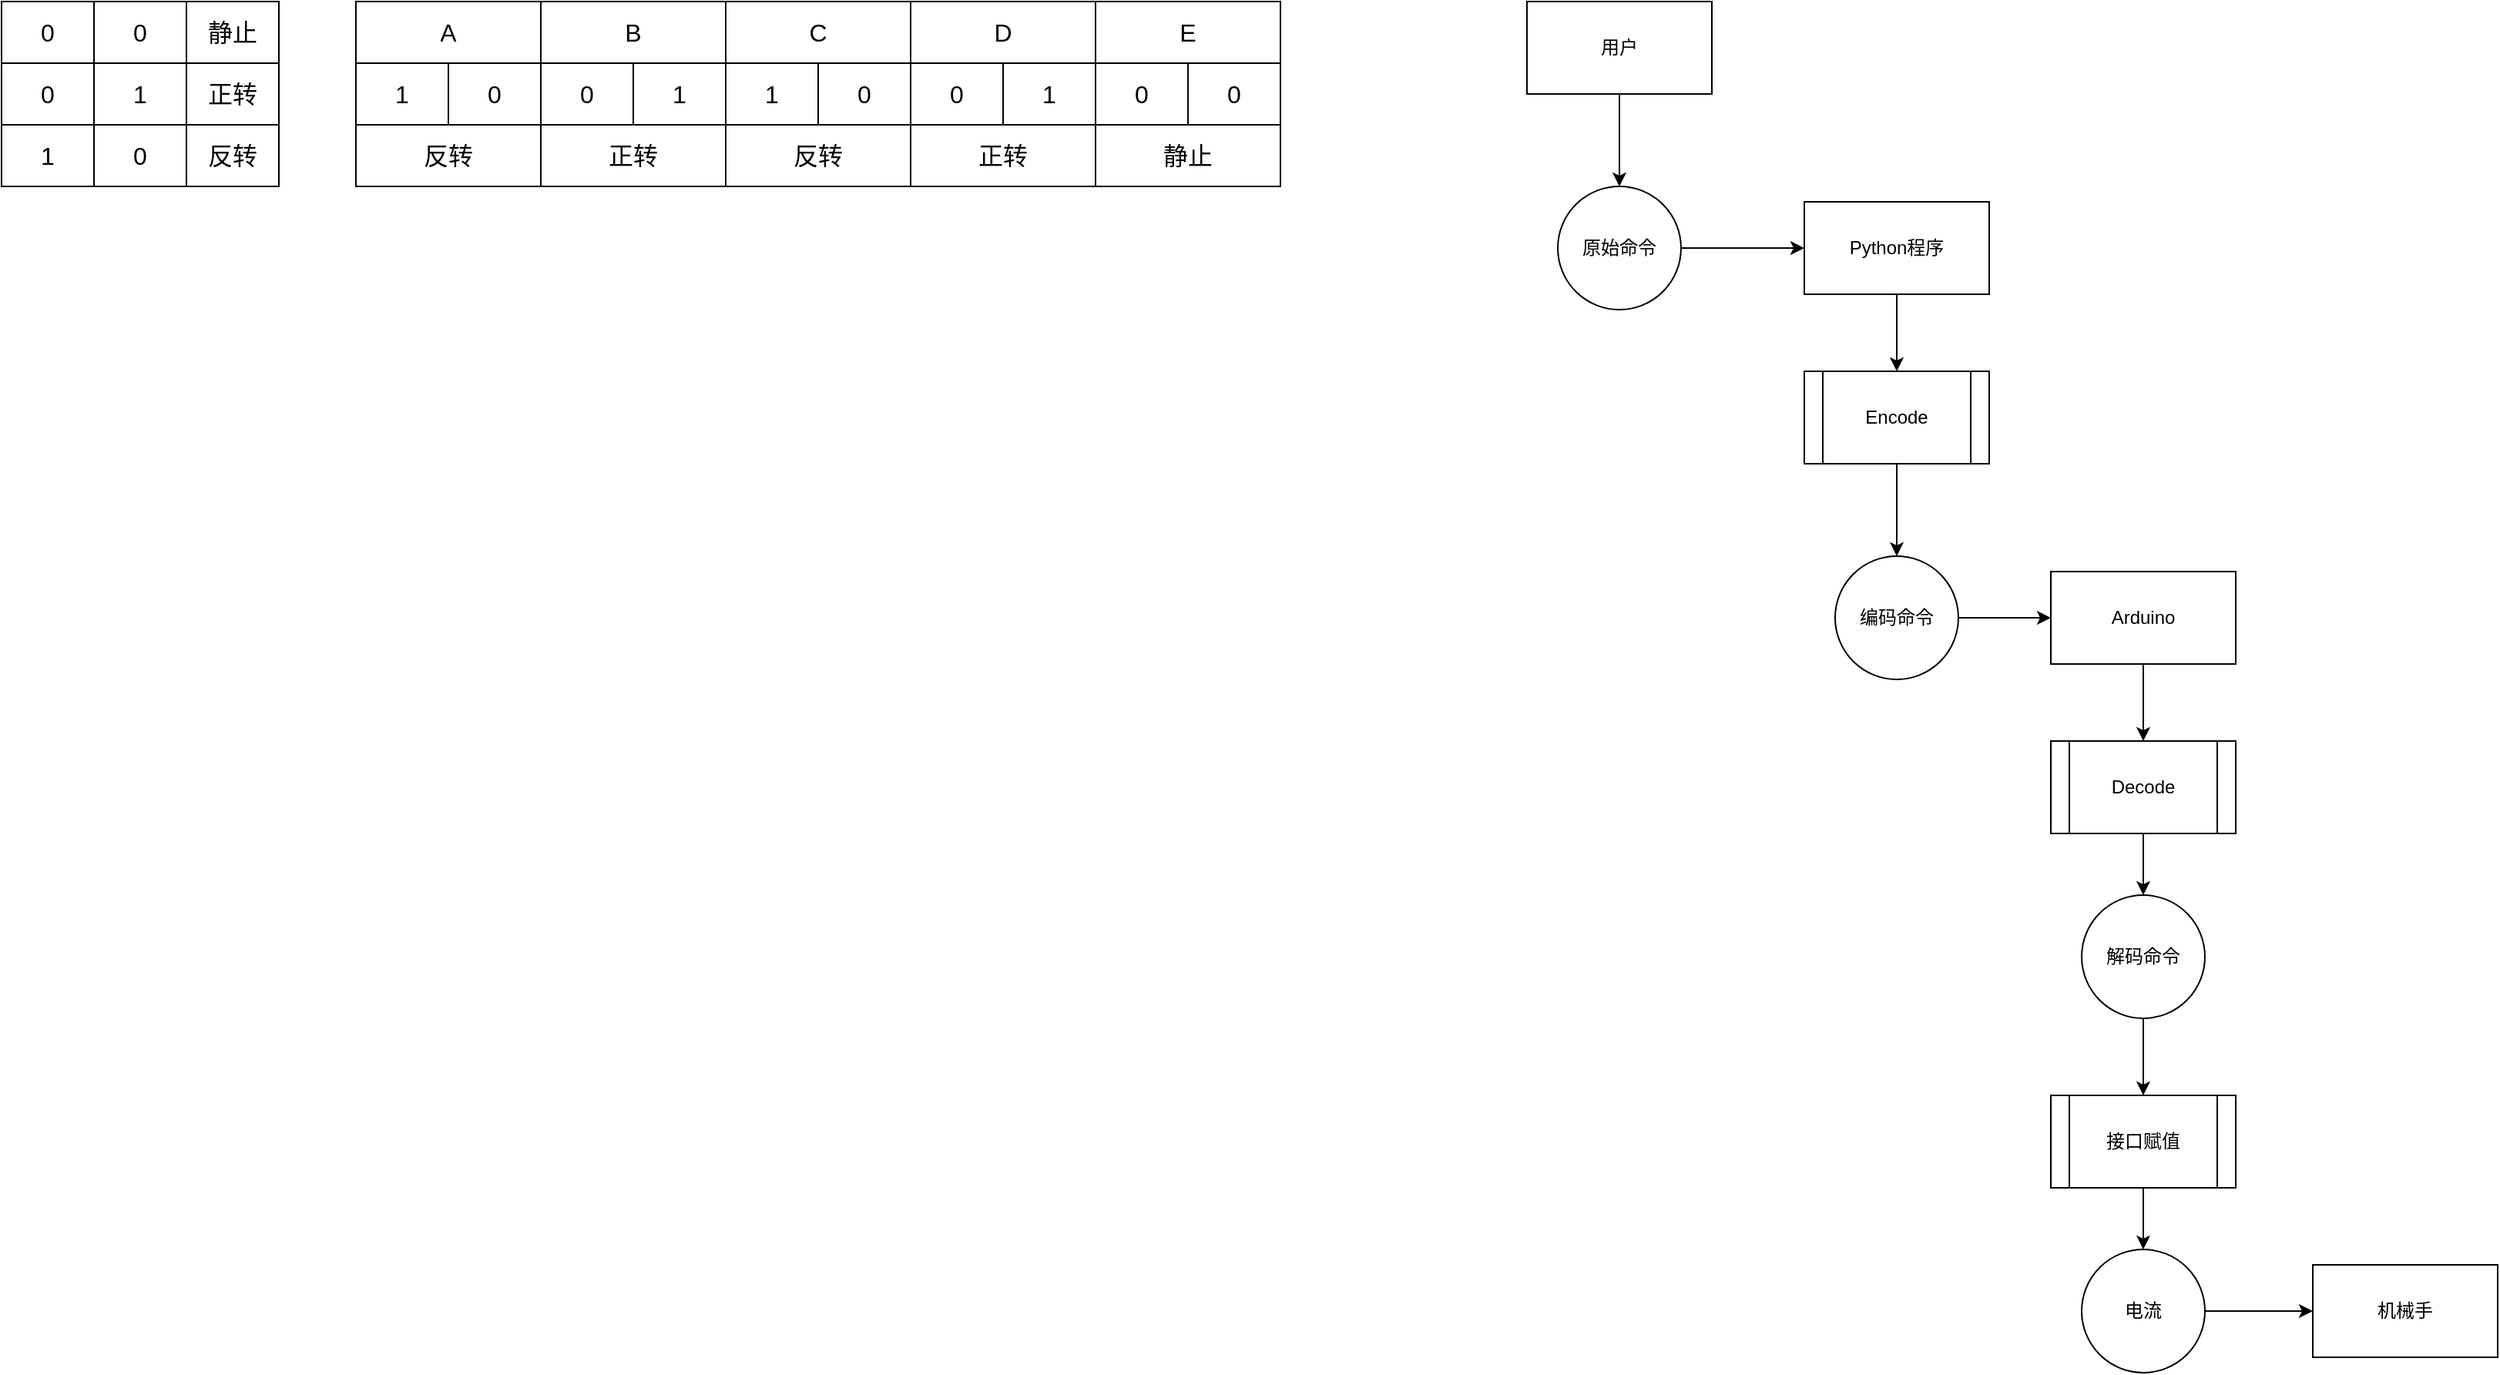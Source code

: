 <mxfile version="21.1.6" type="device">
  <diagram name="第 1 页" id="iuhV6VXN7BjPgpF6F7Yp">
    <mxGraphModel dx="1556" dy="496" grid="1" gridSize="10" guides="1" tooltips="1" connect="1" arrows="1" fold="1" page="1" pageScale="1" pageWidth="827" pageHeight="1169" math="0" shadow="0">
      <root>
        <mxCell id="0" />
        <mxCell id="1" parent="0" />
        <mxCell id="7wf2ibgJZnbjYUVeWBaR-18" style="edgeStyle=orthogonalEdgeStyle;rounded=0;orthogonalLoop=1;jettySize=auto;html=1;entryX=0.5;entryY=0;entryDx=0;entryDy=0;" parent="1" source="7wf2ibgJZnbjYUVeWBaR-2" target="7wf2ibgJZnbjYUVeWBaR-14" edge="1">
          <mxGeometry relative="1" as="geometry" />
        </mxCell>
        <mxCell id="7wf2ibgJZnbjYUVeWBaR-2" value="Arduino" style="rounded=0;whiteSpace=wrap;html=1;" parent="1" vertex="1">
          <mxGeometry x="900" y="410" width="120" height="60" as="geometry" />
        </mxCell>
        <mxCell id="7wf2ibgJZnbjYUVeWBaR-13" style="edgeStyle=orthogonalEdgeStyle;rounded=0;orthogonalLoop=1;jettySize=auto;html=1;entryX=0.5;entryY=0;entryDx=0;entryDy=0;" parent="1" source="7wf2ibgJZnbjYUVeWBaR-3" target="7wf2ibgJZnbjYUVeWBaR-12" edge="1">
          <mxGeometry relative="1" as="geometry" />
        </mxCell>
        <mxCell id="7wf2ibgJZnbjYUVeWBaR-3" value="Python程序" style="rounded=0;whiteSpace=wrap;html=1;" parent="1" vertex="1">
          <mxGeometry x="740" y="170" width="120" height="60" as="geometry" />
        </mxCell>
        <mxCell id="7wf2ibgJZnbjYUVeWBaR-9" style="edgeStyle=orthogonalEdgeStyle;rounded=0;orthogonalLoop=1;jettySize=auto;html=1;" parent="1" source="7wf2ibgJZnbjYUVeWBaR-4" target="7wf2ibgJZnbjYUVeWBaR-8" edge="1">
          <mxGeometry relative="1" as="geometry" />
        </mxCell>
        <mxCell id="7wf2ibgJZnbjYUVeWBaR-4" value="用户" style="rounded=0;whiteSpace=wrap;html=1;" parent="1" vertex="1">
          <mxGeometry x="560" y="40" width="120" height="60" as="geometry" />
        </mxCell>
        <mxCell id="7wf2ibgJZnbjYUVeWBaR-10" style="edgeStyle=orthogonalEdgeStyle;rounded=0;orthogonalLoop=1;jettySize=auto;html=1;" parent="1" source="7wf2ibgJZnbjYUVeWBaR-8" target="7wf2ibgJZnbjYUVeWBaR-3" edge="1">
          <mxGeometry relative="1" as="geometry" />
        </mxCell>
        <mxCell id="7wf2ibgJZnbjYUVeWBaR-8" value="原始命令" style="ellipse;whiteSpace=wrap;html=1;aspect=fixed;" parent="1" vertex="1">
          <mxGeometry x="580" y="160" width="80" height="80" as="geometry" />
        </mxCell>
        <mxCell id="7wf2ibgJZnbjYUVeWBaR-28" style="edgeStyle=orthogonalEdgeStyle;rounded=0;orthogonalLoop=1;jettySize=auto;html=1;entryX=0.5;entryY=0;entryDx=0;entryDy=0;" parent="1" source="7wf2ibgJZnbjYUVeWBaR-12" target="7wf2ibgJZnbjYUVeWBaR-15" edge="1">
          <mxGeometry relative="1" as="geometry" />
        </mxCell>
        <mxCell id="7wf2ibgJZnbjYUVeWBaR-12" value="Encode" style="shape=process;whiteSpace=wrap;html=1;backgroundOutline=1;" parent="1" vertex="1">
          <mxGeometry x="740" y="280" width="120" height="60" as="geometry" />
        </mxCell>
        <mxCell id="7wf2ibgJZnbjYUVeWBaR-21" style="edgeStyle=orthogonalEdgeStyle;rounded=0;orthogonalLoop=1;jettySize=auto;html=1;entryX=0.5;entryY=0;entryDx=0;entryDy=0;" parent="1" source="7wf2ibgJZnbjYUVeWBaR-14" target="7wf2ibgJZnbjYUVeWBaR-19" edge="1">
          <mxGeometry relative="1" as="geometry" />
        </mxCell>
        <mxCell id="7wf2ibgJZnbjYUVeWBaR-14" value="Decode" style="shape=process;whiteSpace=wrap;html=1;backgroundOutline=1;" parent="1" vertex="1">
          <mxGeometry x="900" y="520" width="120" height="60" as="geometry" />
        </mxCell>
        <mxCell id="7wf2ibgJZnbjYUVeWBaR-17" style="edgeStyle=orthogonalEdgeStyle;rounded=0;orthogonalLoop=1;jettySize=auto;html=1;entryX=0;entryY=0.5;entryDx=0;entryDy=0;" parent="1" source="7wf2ibgJZnbjYUVeWBaR-15" target="7wf2ibgJZnbjYUVeWBaR-2" edge="1">
          <mxGeometry relative="1" as="geometry" />
        </mxCell>
        <mxCell id="7wf2ibgJZnbjYUVeWBaR-15" value="编码命令" style="ellipse;whiteSpace=wrap;html=1;aspect=fixed;" parent="1" vertex="1">
          <mxGeometry x="760" y="400" width="80" height="80" as="geometry" />
        </mxCell>
        <mxCell id="7wf2ibgJZnbjYUVeWBaR-29" style="edgeStyle=orthogonalEdgeStyle;rounded=0;orthogonalLoop=1;jettySize=auto;html=1;entryX=0.5;entryY=0;entryDx=0;entryDy=0;" parent="1" source="7wf2ibgJZnbjYUVeWBaR-19" target="7wf2ibgJZnbjYUVeWBaR-20" edge="1">
          <mxGeometry relative="1" as="geometry" />
        </mxCell>
        <mxCell id="7wf2ibgJZnbjYUVeWBaR-19" value="解码命令" style="ellipse;whiteSpace=wrap;html=1;aspect=fixed;" parent="1" vertex="1">
          <mxGeometry x="920" y="620" width="80" height="80" as="geometry" />
        </mxCell>
        <mxCell id="7wf2ibgJZnbjYUVeWBaR-30" style="edgeStyle=orthogonalEdgeStyle;rounded=0;orthogonalLoop=1;jettySize=auto;html=1;entryX=0.5;entryY=0;entryDx=0;entryDy=0;" parent="1" source="7wf2ibgJZnbjYUVeWBaR-20" target="7wf2ibgJZnbjYUVeWBaR-24" edge="1">
          <mxGeometry relative="1" as="geometry" />
        </mxCell>
        <mxCell id="7wf2ibgJZnbjYUVeWBaR-20" value="接口赋值" style="shape=process;whiteSpace=wrap;html=1;backgroundOutline=1;" parent="1" vertex="1">
          <mxGeometry x="900" y="750" width="120" height="60" as="geometry" />
        </mxCell>
        <mxCell id="7wf2ibgJZnbjYUVeWBaR-23" value="机械手" style="rounded=0;whiteSpace=wrap;html=1;" parent="1" vertex="1">
          <mxGeometry x="1070" y="860" width="120" height="60" as="geometry" />
        </mxCell>
        <mxCell id="7wf2ibgJZnbjYUVeWBaR-27" style="edgeStyle=orthogonalEdgeStyle;rounded=0;orthogonalLoop=1;jettySize=auto;html=1;entryX=0;entryY=0.5;entryDx=0;entryDy=0;" parent="1" source="7wf2ibgJZnbjYUVeWBaR-24" target="7wf2ibgJZnbjYUVeWBaR-23" edge="1">
          <mxGeometry relative="1" as="geometry" />
        </mxCell>
        <mxCell id="7wf2ibgJZnbjYUVeWBaR-24" value="电流" style="ellipse;whiteSpace=wrap;html=1;aspect=fixed;" parent="1" vertex="1">
          <mxGeometry x="920" y="850" width="80" height="80" as="geometry" />
        </mxCell>
        <mxCell id="7wf2ibgJZnbjYUVeWBaR-33" value="" style="shape=table;startSize=0;container=1;collapsible=0;childLayout=tableLayout;fontSize=16;" parent="1" vertex="1">
          <mxGeometry x="-200" y="40" width="600" height="120" as="geometry" />
        </mxCell>
        <mxCell id="7wf2ibgJZnbjYUVeWBaR-34" value="" style="shape=tableRow;horizontal=0;startSize=0;swimlaneHead=0;swimlaneBody=0;strokeColor=inherit;top=0;left=0;bottom=0;right=0;collapsible=0;dropTarget=0;fillColor=none;points=[[0,0.5],[1,0.5]];portConstraint=eastwest;fontSize=16;" parent="7wf2ibgJZnbjYUVeWBaR-33" vertex="1">
          <mxGeometry width="600" height="40" as="geometry" />
        </mxCell>
        <mxCell id="7wf2ibgJZnbjYUVeWBaR-35" value="A" style="shape=partialRectangle;html=1;whiteSpace=wrap;connectable=0;strokeColor=inherit;overflow=hidden;fillColor=none;top=0;left=0;bottom=0;right=0;pointerEvents=1;fontSize=16;rowspan=1;colspan=2;" parent="7wf2ibgJZnbjYUVeWBaR-34" vertex="1">
          <mxGeometry width="120" height="40" as="geometry">
            <mxRectangle width="60" height="40" as="alternateBounds" />
          </mxGeometry>
        </mxCell>
        <mxCell id="7wf2ibgJZnbjYUVeWBaR-36" value="" style="shape=partialRectangle;html=1;whiteSpace=wrap;connectable=0;strokeColor=inherit;overflow=hidden;fillColor=none;top=0;left=0;bottom=0;right=0;pointerEvents=1;fontSize=16;" parent="7wf2ibgJZnbjYUVeWBaR-34" vertex="1" visible="0">
          <mxGeometry x="60" width="60" height="40" as="geometry">
            <mxRectangle width="60" height="40" as="alternateBounds" />
          </mxGeometry>
        </mxCell>
        <mxCell id="7wf2ibgJZnbjYUVeWBaR-37" value="B" style="shape=partialRectangle;html=1;whiteSpace=wrap;connectable=0;strokeColor=inherit;overflow=hidden;fillColor=none;top=0;left=0;bottom=0;right=0;pointerEvents=1;fontSize=16;rowspan=1;colspan=2;" parent="7wf2ibgJZnbjYUVeWBaR-34" vertex="1">
          <mxGeometry x="120" width="120" height="40" as="geometry">
            <mxRectangle width="60" height="40" as="alternateBounds" />
          </mxGeometry>
        </mxCell>
        <mxCell id="7wf2ibgJZnbjYUVeWBaR-46" style="shape=partialRectangle;html=1;whiteSpace=wrap;connectable=0;strokeColor=inherit;overflow=hidden;fillColor=none;top=0;left=0;bottom=0;right=0;pointerEvents=1;fontSize=16;" parent="7wf2ibgJZnbjYUVeWBaR-34" vertex="1" visible="0">
          <mxGeometry x="180" width="60" height="40" as="geometry">
            <mxRectangle width="60" height="40" as="alternateBounds" />
          </mxGeometry>
        </mxCell>
        <mxCell id="7wf2ibgJZnbjYUVeWBaR-49" value="C" style="shape=partialRectangle;html=1;whiteSpace=wrap;connectable=0;strokeColor=inherit;overflow=hidden;fillColor=none;top=0;left=0;bottom=0;right=0;pointerEvents=1;fontSize=16;rowspan=1;colspan=2;" parent="7wf2ibgJZnbjYUVeWBaR-34" vertex="1">
          <mxGeometry x="240" width="120" height="40" as="geometry">
            <mxRectangle width="60" height="40" as="alternateBounds" />
          </mxGeometry>
        </mxCell>
        <mxCell id="7wf2ibgJZnbjYUVeWBaR-52" style="shape=partialRectangle;html=1;whiteSpace=wrap;connectable=0;strokeColor=inherit;overflow=hidden;fillColor=none;top=0;left=0;bottom=0;right=0;pointerEvents=1;fontSize=16;" parent="7wf2ibgJZnbjYUVeWBaR-34" vertex="1" visible="0">
          <mxGeometry x="300" width="60" height="40" as="geometry">
            <mxRectangle width="60" height="40" as="alternateBounds" />
          </mxGeometry>
        </mxCell>
        <mxCell id="7wf2ibgJZnbjYUVeWBaR-55" value="D" style="shape=partialRectangle;html=1;whiteSpace=wrap;connectable=0;strokeColor=inherit;overflow=hidden;fillColor=none;top=0;left=0;bottom=0;right=0;pointerEvents=1;fontSize=16;rowspan=1;colspan=2;" parent="7wf2ibgJZnbjYUVeWBaR-34" vertex="1">
          <mxGeometry x="360" width="120" height="40" as="geometry">
            <mxRectangle width="60" height="40" as="alternateBounds" />
          </mxGeometry>
        </mxCell>
        <mxCell id="7wf2ibgJZnbjYUVeWBaR-58" style="shape=partialRectangle;html=1;whiteSpace=wrap;connectable=0;strokeColor=inherit;overflow=hidden;fillColor=none;top=0;left=0;bottom=0;right=0;pointerEvents=1;fontSize=16;" parent="7wf2ibgJZnbjYUVeWBaR-34" vertex="1" visible="0">
          <mxGeometry x="420" width="60" height="40" as="geometry">
            <mxRectangle width="60" height="40" as="alternateBounds" />
          </mxGeometry>
        </mxCell>
        <mxCell id="7wf2ibgJZnbjYUVeWBaR-61" value="E" style="shape=partialRectangle;html=1;whiteSpace=wrap;connectable=0;strokeColor=inherit;overflow=hidden;fillColor=none;top=0;left=0;bottom=0;right=0;pointerEvents=1;fontSize=16;rowspan=1;colspan=2;" parent="7wf2ibgJZnbjYUVeWBaR-34" vertex="1">
          <mxGeometry x="480" width="120" height="40" as="geometry">
            <mxRectangle width="60" height="40" as="alternateBounds" />
          </mxGeometry>
        </mxCell>
        <mxCell id="7wf2ibgJZnbjYUVeWBaR-64" style="shape=partialRectangle;html=1;whiteSpace=wrap;connectable=0;strokeColor=inherit;overflow=hidden;fillColor=none;top=0;left=0;bottom=0;right=0;pointerEvents=1;fontSize=16;" parent="7wf2ibgJZnbjYUVeWBaR-34" vertex="1" visible="0">
          <mxGeometry x="540" width="60" height="40" as="geometry">
            <mxRectangle width="60" height="40" as="alternateBounds" />
          </mxGeometry>
        </mxCell>
        <mxCell id="7wf2ibgJZnbjYUVeWBaR-38" value="" style="shape=tableRow;horizontal=0;startSize=0;swimlaneHead=0;swimlaneBody=0;strokeColor=inherit;top=0;left=0;bottom=0;right=0;collapsible=0;dropTarget=0;fillColor=none;points=[[0,0.5],[1,0.5]];portConstraint=eastwest;fontSize=16;" parent="7wf2ibgJZnbjYUVeWBaR-33" vertex="1">
          <mxGeometry y="40" width="600" height="40" as="geometry" />
        </mxCell>
        <mxCell id="7wf2ibgJZnbjYUVeWBaR-39" value="1" style="shape=partialRectangle;html=1;whiteSpace=wrap;connectable=0;strokeColor=inherit;overflow=hidden;fillColor=none;top=0;left=0;bottom=0;right=0;pointerEvents=1;fontSize=16;" parent="7wf2ibgJZnbjYUVeWBaR-38" vertex="1">
          <mxGeometry width="60" height="40" as="geometry">
            <mxRectangle width="60" height="40" as="alternateBounds" />
          </mxGeometry>
        </mxCell>
        <mxCell id="7wf2ibgJZnbjYUVeWBaR-40" value="0" style="shape=partialRectangle;html=1;whiteSpace=wrap;connectable=0;strokeColor=inherit;overflow=hidden;fillColor=none;top=0;left=0;bottom=0;right=0;pointerEvents=1;fontSize=16;" parent="7wf2ibgJZnbjYUVeWBaR-38" vertex="1">
          <mxGeometry x="60" width="60" height="40" as="geometry">
            <mxRectangle width="60" height="40" as="alternateBounds" />
          </mxGeometry>
        </mxCell>
        <mxCell id="7wf2ibgJZnbjYUVeWBaR-41" value="0" style="shape=partialRectangle;html=1;whiteSpace=wrap;connectable=0;strokeColor=inherit;overflow=hidden;fillColor=none;top=0;left=0;bottom=0;right=0;pointerEvents=1;fontSize=16;" parent="7wf2ibgJZnbjYUVeWBaR-38" vertex="1">
          <mxGeometry x="120" width="60" height="40" as="geometry">
            <mxRectangle width="60" height="40" as="alternateBounds" />
          </mxGeometry>
        </mxCell>
        <mxCell id="7wf2ibgJZnbjYUVeWBaR-47" value="1" style="shape=partialRectangle;html=1;whiteSpace=wrap;connectable=0;strokeColor=inherit;overflow=hidden;fillColor=none;top=0;left=0;bottom=0;right=0;pointerEvents=1;fontSize=16;" parent="7wf2ibgJZnbjYUVeWBaR-38" vertex="1">
          <mxGeometry x="180" width="60" height="40" as="geometry">
            <mxRectangle width="60" height="40" as="alternateBounds" />
          </mxGeometry>
        </mxCell>
        <mxCell id="7wf2ibgJZnbjYUVeWBaR-50" value="1" style="shape=partialRectangle;html=1;whiteSpace=wrap;connectable=0;strokeColor=inherit;overflow=hidden;fillColor=none;top=0;left=0;bottom=0;right=0;pointerEvents=1;fontSize=16;" parent="7wf2ibgJZnbjYUVeWBaR-38" vertex="1">
          <mxGeometry x="240" width="60" height="40" as="geometry">
            <mxRectangle width="60" height="40" as="alternateBounds" />
          </mxGeometry>
        </mxCell>
        <mxCell id="7wf2ibgJZnbjYUVeWBaR-53" value="0" style="shape=partialRectangle;html=1;whiteSpace=wrap;connectable=0;strokeColor=inherit;overflow=hidden;fillColor=none;top=0;left=0;bottom=0;right=0;pointerEvents=1;fontSize=16;" parent="7wf2ibgJZnbjYUVeWBaR-38" vertex="1">
          <mxGeometry x="300" width="60" height="40" as="geometry">
            <mxRectangle width="60" height="40" as="alternateBounds" />
          </mxGeometry>
        </mxCell>
        <mxCell id="7wf2ibgJZnbjYUVeWBaR-56" value="0" style="shape=partialRectangle;html=1;whiteSpace=wrap;connectable=0;strokeColor=inherit;overflow=hidden;fillColor=none;top=0;left=0;bottom=0;right=0;pointerEvents=1;fontSize=16;" parent="7wf2ibgJZnbjYUVeWBaR-38" vertex="1">
          <mxGeometry x="360" width="60" height="40" as="geometry">
            <mxRectangle width="60" height="40" as="alternateBounds" />
          </mxGeometry>
        </mxCell>
        <mxCell id="7wf2ibgJZnbjYUVeWBaR-59" value="1" style="shape=partialRectangle;html=1;whiteSpace=wrap;connectable=0;strokeColor=inherit;overflow=hidden;fillColor=none;top=0;left=0;bottom=0;right=0;pointerEvents=1;fontSize=16;" parent="7wf2ibgJZnbjYUVeWBaR-38" vertex="1">
          <mxGeometry x="420" width="60" height="40" as="geometry">
            <mxRectangle width="60" height="40" as="alternateBounds" />
          </mxGeometry>
        </mxCell>
        <mxCell id="7wf2ibgJZnbjYUVeWBaR-62" value="0" style="shape=partialRectangle;html=1;whiteSpace=wrap;connectable=0;strokeColor=inherit;overflow=hidden;fillColor=none;top=0;left=0;bottom=0;right=0;pointerEvents=1;fontSize=16;" parent="7wf2ibgJZnbjYUVeWBaR-38" vertex="1">
          <mxGeometry x="480" width="60" height="40" as="geometry">
            <mxRectangle width="60" height="40" as="alternateBounds" />
          </mxGeometry>
        </mxCell>
        <mxCell id="7wf2ibgJZnbjYUVeWBaR-65" value="0" style="shape=partialRectangle;html=1;whiteSpace=wrap;connectable=0;strokeColor=inherit;overflow=hidden;fillColor=none;top=0;left=0;bottom=0;right=0;pointerEvents=1;fontSize=16;" parent="7wf2ibgJZnbjYUVeWBaR-38" vertex="1">
          <mxGeometry x="540" width="60" height="40" as="geometry">
            <mxRectangle width="60" height="40" as="alternateBounds" />
          </mxGeometry>
        </mxCell>
        <mxCell id="7wf2ibgJZnbjYUVeWBaR-91" style="shape=tableRow;horizontal=0;startSize=0;swimlaneHead=0;swimlaneBody=0;strokeColor=inherit;top=0;left=0;bottom=0;right=0;collapsible=0;dropTarget=0;fillColor=none;points=[[0,0.5],[1,0.5]];portConstraint=eastwest;fontSize=16;" parent="7wf2ibgJZnbjYUVeWBaR-33" vertex="1">
          <mxGeometry y="80" width="600" height="40" as="geometry" />
        </mxCell>
        <mxCell id="7wf2ibgJZnbjYUVeWBaR-92" value="反转" style="shape=partialRectangle;html=1;whiteSpace=wrap;connectable=0;strokeColor=inherit;overflow=hidden;fillColor=none;top=0;left=0;bottom=0;right=0;pointerEvents=1;fontSize=16;rowspan=1;colspan=2;" parent="7wf2ibgJZnbjYUVeWBaR-91" vertex="1">
          <mxGeometry width="120" height="40" as="geometry">
            <mxRectangle width="60" height="40" as="alternateBounds" />
          </mxGeometry>
        </mxCell>
        <mxCell id="7wf2ibgJZnbjYUVeWBaR-93" style="shape=partialRectangle;html=1;whiteSpace=wrap;connectable=0;strokeColor=inherit;overflow=hidden;fillColor=none;top=0;left=0;bottom=0;right=0;pointerEvents=1;fontSize=16;" parent="7wf2ibgJZnbjYUVeWBaR-91" vertex="1" visible="0">
          <mxGeometry x="60" width="60" height="40" as="geometry">
            <mxRectangle width="60" height="40" as="alternateBounds" />
          </mxGeometry>
        </mxCell>
        <mxCell id="7wf2ibgJZnbjYUVeWBaR-94" value="正转" style="shape=partialRectangle;html=1;whiteSpace=wrap;connectable=0;strokeColor=inherit;overflow=hidden;fillColor=none;top=0;left=0;bottom=0;right=0;pointerEvents=1;fontSize=16;rowspan=1;colspan=2;" parent="7wf2ibgJZnbjYUVeWBaR-91" vertex="1">
          <mxGeometry x="120" width="120" height="40" as="geometry">
            <mxRectangle width="60" height="40" as="alternateBounds" />
          </mxGeometry>
        </mxCell>
        <mxCell id="7wf2ibgJZnbjYUVeWBaR-95" style="shape=partialRectangle;html=1;whiteSpace=wrap;connectable=0;strokeColor=inherit;overflow=hidden;fillColor=none;top=0;left=0;bottom=0;right=0;pointerEvents=1;fontSize=16;" parent="7wf2ibgJZnbjYUVeWBaR-91" vertex="1" visible="0">
          <mxGeometry x="180" width="60" height="40" as="geometry">
            <mxRectangle width="60" height="40" as="alternateBounds" />
          </mxGeometry>
        </mxCell>
        <mxCell id="7wf2ibgJZnbjYUVeWBaR-96" value="反转" style="shape=partialRectangle;html=1;whiteSpace=wrap;connectable=0;strokeColor=inherit;overflow=hidden;fillColor=none;top=0;left=0;bottom=0;right=0;pointerEvents=1;fontSize=16;rowspan=1;colspan=2;" parent="7wf2ibgJZnbjYUVeWBaR-91" vertex="1">
          <mxGeometry x="240" width="120" height="40" as="geometry">
            <mxRectangle width="60" height="40" as="alternateBounds" />
          </mxGeometry>
        </mxCell>
        <mxCell id="7wf2ibgJZnbjYUVeWBaR-97" style="shape=partialRectangle;html=1;whiteSpace=wrap;connectable=0;strokeColor=inherit;overflow=hidden;fillColor=none;top=0;left=0;bottom=0;right=0;pointerEvents=1;fontSize=16;" parent="7wf2ibgJZnbjYUVeWBaR-91" vertex="1" visible="0">
          <mxGeometry x="300" width="60" height="40" as="geometry">
            <mxRectangle width="60" height="40" as="alternateBounds" />
          </mxGeometry>
        </mxCell>
        <mxCell id="7wf2ibgJZnbjYUVeWBaR-98" value="正转" style="shape=partialRectangle;html=1;whiteSpace=wrap;connectable=0;strokeColor=inherit;overflow=hidden;fillColor=none;top=0;left=0;bottom=0;right=0;pointerEvents=1;fontSize=16;rowspan=1;colspan=2;" parent="7wf2ibgJZnbjYUVeWBaR-91" vertex="1">
          <mxGeometry x="360" width="120" height="40" as="geometry">
            <mxRectangle width="60" height="40" as="alternateBounds" />
          </mxGeometry>
        </mxCell>
        <mxCell id="7wf2ibgJZnbjYUVeWBaR-99" style="shape=partialRectangle;html=1;whiteSpace=wrap;connectable=0;strokeColor=inherit;overflow=hidden;fillColor=none;top=0;left=0;bottom=0;right=0;pointerEvents=1;fontSize=16;" parent="7wf2ibgJZnbjYUVeWBaR-91" vertex="1" visible="0">
          <mxGeometry x="420" width="60" height="40" as="geometry">
            <mxRectangle width="60" height="40" as="alternateBounds" />
          </mxGeometry>
        </mxCell>
        <mxCell id="7wf2ibgJZnbjYUVeWBaR-100" value="静止" style="shape=partialRectangle;html=1;whiteSpace=wrap;connectable=0;strokeColor=inherit;overflow=hidden;fillColor=none;top=0;left=0;bottom=0;right=0;pointerEvents=1;fontSize=16;rowspan=1;colspan=2;" parent="7wf2ibgJZnbjYUVeWBaR-91" vertex="1">
          <mxGeometry x="480" width="120" height="40" as="geometry">
            <mxRectangle width="60" height="40" as="alternateBounds" />
          </mxGeometry>
        </mxCell>
        <mxCell id="7wf2ibgJZnbjYUVeWBaR-101" style="shape=partialRectangle;html=1;whiteSpace=wrap;connectable=0;strokeColor=inherit;overflow=hidden;fillColor=none;top=0;left=0;bottom=0;right=0;pointerEvents=1;fontSize=16;" parent="7wf2ibgJZnbjYUVeWBaR-91" vertex="1" visible="0">
          <mxGeometry x="540" width="60" height="40" as="geometry">
            <mxRectangle width="60" height="40" as="alternateBounds" />
          </mxGeometry>
        </mxCell>
        <mxCell id="7wf2ibgJZnbjYUVeWBaR-67" value="" style="shape=table;startSize=0;container=1;collapsible=0;childLayout=tableLayout;fontSize=16;" parent="1" vertex="1">
          <mxGeometry x="-430" y="40" width="180" height="120" as="geometry" />
        </mxCell>
        <mxCell id="7wf2ibgJZnbjYUVeWBaR-68" value="" style="shape=tableRow;horizontal=0;startSize=0;swimlaneHead=0;swimlaneBody=0;strokeColor=inherit;top=0;left=0;bottom=0;right=0;collapsible=0;dropTarget=0;fillColor=none;points=[[0,0.5],[1,0.5]];portConstraint=eastwest;fontSize=16;" parent="7wf2ibgJZnbjYUVeWBaR-67" vertex="1">
          <mxGeometry width="180" height="40" as="geometry" />
        </mxCell>
        <mxCell id="7wf2ibgJZnbjYUVeWBaR-69" value="0" style="shape=partialRectangle;html=1;whiteSpace=wrap;connectable=0;strokeColor=inherit;overflow=hidden;fillColor=none;top=0;left=0;bottom=0;right=0;pointerEvents=1;fontSize=16;" parent="7wf2ibgJZnbjYUVeWBaR-68" vertex="1">
          <mxGeometry width="60" height="40" as="geometry">
            <mxRectangle width="60" height="40" as="alternateBounds" />
          </mxGeometry>
        </mxCell>
        <mxCell id="7wf2ibgJZnbjYUVeWBaR-70" value="0" style="shape=partialRectangle;html=1;whiteSpace=wrap;connectable=0;strokeColor=inherit;overflow=hidden;fillColor=none;top=0;left=0;bottom=0;right=0;pointerEvents=1;fontSize=16;" parent="7wf2ibgJZnbjYUVeWBaR-68" vertex="1">
          <mxGeometry x="60" width="60" height="40" as="geometry">
            <mxRectangle width="60" height="40" as="alternateBounds" />
          </mxGeometry>
        </mxCell>
        <mxCell id="7wf2ibgJZnbjYUVeWBaR-71" value="静止" style="shape=partialRectangle;html=1;whiteSpace=wrap;connectable=0;strokeColor=inherit;overflow=hidden;fillColor=none;top=0;left=0;bottom=0;right=0;pointerEvents=1;fontSize=16;" parent="7wf2ibgJZnbjYUVeWBaR-68" vertex="1">
          <mxGeometry x="120" width="60" height="40" as="geometry">
            <mxRectangle width="60" height="40" as="alternateBounds" />
          </mxGeometry>
        </mxCell>
        <mxCell id="7wf2ibgJZnbjYUVeWBaR-72" value="" style="shape=tableRow;horizontal=0;startSize=0;swimlaneHead=0;swimlaneBody=0;strokeColor=inherit;top=0;left=0;bottom=0;right=0;collapsible=0;dropTarget=0;fillColor=none;points=[[0,0.5],[1,0.5]];portConstraint=eastwest;fontSize=16;" parent="7wf2ibgJZnbjYUVeWBaR-67" vertex="1">
          <mxGeometry y="40" width="180" height="40" as="geometry" />
        </mxCell>
        <mxCell id="7wf2ibgJZnbjYUVeWBaR-73" value="0" style="shape=partialRectangle;html=1;whiteSpace=wrap;connectable=0;strokeColor=inherit;overflow=hidden;fillColor=none;top=0;left=0;bottom=0;right=0;pointerEvents=1;fontSize=16;" parent="7wf2ibgJZnbjYUVeWBaR-72" vertex="1">
          <mxGeometry width="60" height="40" as="geometry">
            <mxRectangle width="60" height="40" as="alternateBounds" />
          </mxGeometry>
        </mxCell>
        <mxCell id="7wf2ibgJZnbjYUVeWBaR-74" value="1" style="shape=partialRectangle;html=1;whiteSpace=wrap;connectable=0;strokeColor=inherit;overflow=hidden;fillColor=none;top=0;left=0;bottom=0;right=0;pointerEvents=1;fontSize=16;" parent="7wf2ibgJZnbjYUVeWBaR-72" vertex="1">
          <mxGeometry x="60" width="60" height="40" as="geometry">
            <mxRectangle width="60" height="40" as="alternateBounds" />
          </mxGeometry>
        </mxCell>
        <mxCell id="7wf2ibgJZnbjYUVeWBaR-75" value="正转" style="shape=partialRectangle;html=1;whiteSpace=wrap;connectable=0;strokeColor=inherit;overflow=hidden;fillColor=none;top=0;left=0;bottom=0;right=0;pointerEvents=1;fontSize=16;" parent="7wf2ibgJZnbjYUVeWBaR-72" vertex="1">
          <mxGeometry x="120" width="60" height="40" as="geometry">
            <mxRectangle width="60" height="40" as="alternateBounds" />
          </mxGeometry>
        </mxCell>
        <mxCell id="7wf2ibgJZnbjYUVeWBaR-76" value="" style="shape=tableRow;horizontal=0;startSize=0;swimlaneHead=0;swimlaneBody=0;strokeColor=inherit;top=0;left=0;bottom=0;right=0;collapsible=0;dropTarget=0;fillColor=none;points=[[0,0.5],[1,0.5]];portConstraint=eastwest;fontSize=16;" parent="7wf2ibgJZnbjYUVeWBaR-67" vertex="1">
          <mxGeometry y="80" width="180" height="40" as="geometry" />
        </mxCell>
        <mxCell id="7wf2ibgJZnbjYUVeWBaR-77" value="1" style="shape=partialRectangle;html=1;whiteSpace=wrap;connectable=0;strokeColor=inherit;overflow=hidden;fillColor=none;top=0;left=0;bottom=0;right=0;pointerEvents=1;fontSize=16;" parent="7wf2ibgJZnbjYUVeWBaR-76" vertex="1">
          <mxGeometry width="60" height="40" as="geometry">
            <mxRectangle width="60" height="40" as="alternateBounds" />
          </mxGeometry>
        </mxCell>
        <mxCell id="7wf2ibgJZnbjYUVeWBaR-78" value="0" style="shape=partialRectangle;html=1;whiteSpace=wrap;connectable=0;strokeColor=inherit;overflow=hidden;fillColor=none;top=0;left=0;bottom=0;right=0;pointerEvents=1;fontSize=16;" parent="7wf2ibgJZnbjYUVeWBaR-76" vertex="1">
          <mxGeometry x="60" width="60" height="40" as="geometry">
            <mxRectangle width="60" height="40" as="alternateBounds" />
          </mxGeometry>
        </mxCell>
        <mxCell id="7wf2ibgJZnbjYUVeWBaR-79" value="反转" style="shape=partialRectangle;html=1;whiteSpace=wrap;connectable=0;strokeColor=inherit;overflow=hidden;fillColor=none;top=0;left=0;bottom=0;right=0;pointerEvents=1;fontSize=16;" parent="7wf2ibgJZnbjYUVeWBaR-76" vertex="1">
          <mxGeometry x="120" width="60" height="40" as="geometry">
            <mxRectangle width="60" height="40" as="alternateBounds" />
          </mxGeometry>
        </mxCell>
      </root>
    </mxGraphModel>
  </diagram>
</mxfile>
